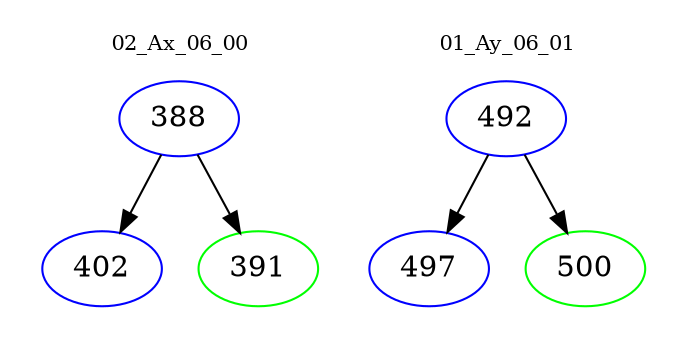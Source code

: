 digraph{
subgraph cluster_0 {
color = white
label = "02_Ax_06_00";
fontsize=10;
T0_388 [label="388", color="blue"]
T0_388 -> T0_402 [color="black"]
T0_402 [label="402", color="blue"]
T0_388 -> T0_391 [color="black"]
T0_391 [label="391", color="green"]
}
subgraph cluster_1 {
color = white
label = "01_Ay_06_01";
fontsize=10;
T1_492 [label="492", color="blue"]
T1_492 -> T1_497 [color="black"]
T1_497 [label="497", color="blue"]
T1_492 -> T1_500 [color="black"]
T1_500 [label="500", color="green"]
}
}
